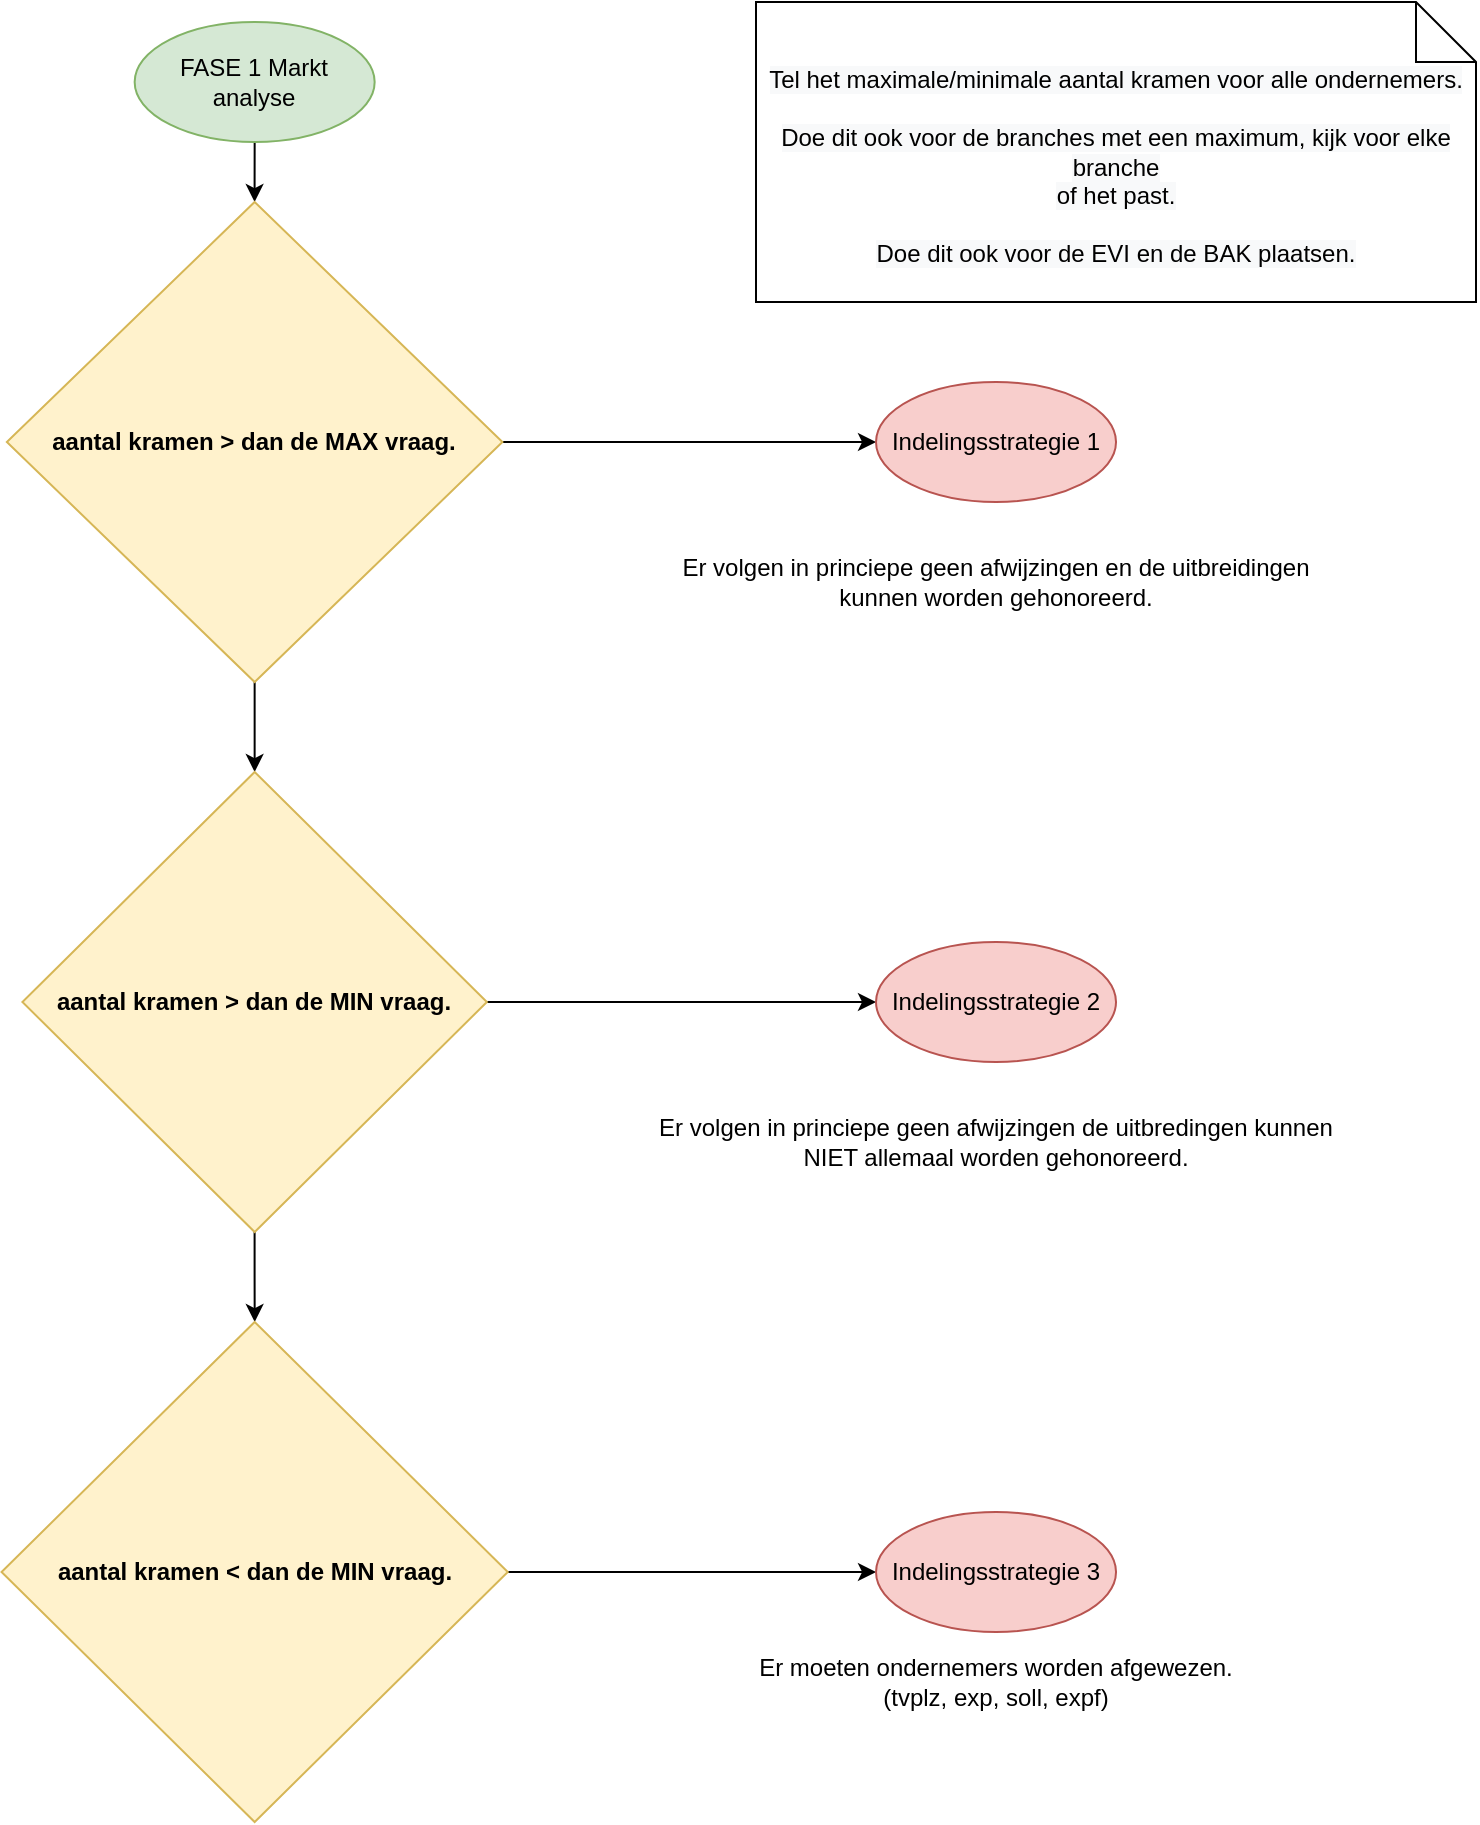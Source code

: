 <mxfile version="16.0.2" type="device"><diagram id="Cdu1XTrEppOjOKCCkLWo" name="Page-1"><mxGraphModel dx="1422" dy="905" grid="1" gridSize="10" guides="1" tooltips="1" connect="1" arrows="1" fold="1" page="1" pageScale="1" pageWidth="850" pageHeight="1100" math="0" shadow="0"><root><mxCell id="0"/><mxCell id="1" parent="0"/><mxCell id="KSjS0vfAXSwkoTedo3xh-4" value="" style="edgeStyle=orthogonalEdgeStyle;rounded=0;orthogonalLoop=1;jettySize=auto;html=1;" parent="1" source="KSjS0vfAXSwkoTedo3xh-1" target="KSjS0vfAXSwkoTedo3xh-3" edge="1"><mxGeometry relative="1" as="geometry"/></mxCell><mxCell id="KSjS0vfAXSwkoTedo3xh-1" value="FASE 1 Markt analyse" style="ellipse;whiteSpace=wrap;html=1;fillColor=#d5e8d4;strokeColor=#82b366;" parent="1" vertex="1"><mxGeometry x="149.33" y="20" width="120" height="60" as="geometry"/></mxCell><mxCell id="KSjS0vfAXSwkoTedo3xh-6" value="" style="edgeStyle=orthogonalEdgeStyle;rounded=0;orthogonalLoop=1;jettySize=auto;html=1;" parent="1" source="KSjS0vfAXSwkoTedo3xh-3" target="KSjS0vfAXSwkoTedo3xh-5" edge="1"><mxGeometry relative="1" as="geometry"/></mxCell><mxCell id="KSjS0vfAXSwkoTedo3xh-8" style="edgeStyle=orthogonalEdgeStyle;rounded=0;orthogonalLoop=1;jettySize=auto;html=1;exitX=0.5;exitY=1;exitDx=0;exitDy=0;" parent="1" source="KSjS0vfAXSwkoTedo3xh-3" target="KSjS0vfAXSwkoTedo3xh-7" edge="1"><mxGeometry relative="1" as="geometry"/></mxCell><mxCell id="KSjS0vfAXSwkoTedo3xh-3" value="&lt;b&gt;aantal kramen &amp;gt; dan de MAX vraag.&lt;/b&gt;&lt;br&gt;" style="rhombus;whiteSpace=wrap;html=1;rounded=0;fillColor=#fff2cc;strokeColor=#d6b656;" parent="1" vertex="1"><mxGeometry x="85.43" y="110" width="247.78" height="240" as="geometry"/></mxCell><mxCell id="KSjS0vfAXSwkoTedo3xh-5" value="Indelingsstrategie 1" style="whiteSpace=wrap;html=1;ellipse;fillColor=#f8cecc;strokeColor=#b85450;" parent="1" vertex="1"><mxGeometry x="520.01" y="200" width="120" height="60" as="geometry"/></mxCell><mxCell id="KSjS0vfAXSwkoTedo3xh-10" value="" style="edgeStyle=orthogonalEdgeStyle;rounded=0;orthogonalLoop=1;jettySize=auto;html=1;" parent="1" source="KSjS0vfAXSwkoTedo3xh-7" target="KSjS0vfAXSwkoTedo3xh-9" edge="1"><mxGeometry relative="1" as="geometry"/></mxCell><mxCell id="KSjS0vfAXSwkoTedo3xh-13" value="" style="edgeStyle=orthogonalEdgeStyle;rounded=0;orthogonalLoop=1;jettySize=auto;html=1;" parent="1" source="KSjS0vfAXSwkoTedo3xh-7" target="KSjS0vfAXSwkoTedo3xh-12" edge="1"><mxGeometry relative="1" as="geometry"/></mxCell><mxCell id="KSjS0vfAXSwkoTedo3xh-7" value="&lt;b&gt;aantal kramen &amp;gt; dan de MIN vraag.&lt;/b&gt;&lt;br&gt;" style="rhombus;whiteSpace=wrap;html=1;rounded=0;fillColor=#fff2cc;strokeColor=#d6b656;" parent="1" vertex="1"><mxGeometry x="93.21" y="395" width="232.23" height="230" as="geometry"/></mxCell><mxCell id="KSjS0vfAXSwkoTedo3xh-9" value="Indelingsstrategie 2" style="whiteSpace=wrap;html=1;ellipse;fillColor=#f8cecc;strokeColor=#b85450;" parent="1" vertex="1"><mxGeometry x="520.005" y="480" width="120" height="60" as="geometry"/></mxCell><mxCell id="KSjS0vfAXSwkoTedo3xh-11" value="&lt;br style=&quot;color: rgb(0 , 0 , 0) ; font-family: &amp;#34;helvetica&amp;#34; ; font-size: 12px ; font-style: normal ; font-weight: 400 ; letter-spacing: normal ; text-align: center ; text-indent: 0px ; text-transform: none ; word-spacing: 0px ; background-color: rgb(248 , 249 , 250)&quot;&gt;&lt;span style=&quot;color: rgb(0 , 0 , 0) ; font-family: &amp;#34;helvetica&amp;#34; ; font-size: 12px ; font-style: normal ; font-weight: 400 ; letter-spacing: normal ; text-align: center ; text-indent: 0px ; text-transform: none ; word-spacing: 0px ; background-color: rgb(248 , 249 , 250) ; display: inline ; float: none&quot;&gt;Tel het maximale/minimale aantal kramen voor alle ondernemers.&lt;/span&gt;&lt;br style=&quot;color: rgb(0 , 0 , 0) ; font-family: &amp;#34;helvetica&amp;#34; ; font-size: 12px ; font-style: normal ; font-weight: 400 ; letter-spacing: normal ; text-align: center ; text-indent: 0px ; text-transform: none ; word-spacing: 0px ; background-color: rgb(248 , 249 , 250)&quot;&gt;&lt;br style=&quot;color: rgb(0 , 0 , 0) ; font-family: &amp;#34;helvetica&amp;#34; ; font-size: 12px ; font-style: normal ; font-weight: 400 ; letter-spacing: normal ; text-align: center ; text-indent: 0px ; text-transform: none ; word-spacing: 0px ; background-color: rgb(248 , 249 , 250)&quot;&gt;&lt;span style=&quot;color: rgb(0 , 0 , 0) ; font-family: &amp;#34;helvetica&amp;#34; ; font-size: 12px ; font-style: normal ; font-weight: 400 ; letter-spacing: normal ; text-align: center ; text-indent: 0px ; text-transform: none ; word-spacing: 0px ; background-color: rgb(248 , 249 , 250) ; display: inline ; float: none&quot;&gt;Doe dit ook voor de branches met een maximum, kijk voor elke branche&lt;/span&gt;&lt;br style=&quot;color: rgb(0 , 0 , 0) ; font-family: &amp;#34;helvetica&amp;#34; ; font-size: 12px ; font-style: normal ; font-weight: 400 ; letter-spacing: normal ; text-align: center ; text-indent: 0px ; text-transform: none ; word-spacing: 0px ; background-color: rgb(248 , 249 , 250)&quot;&gt;&lt;span style=&quot;color: rgb(0 , 0 , 0) ; font-family: &amp;#34;helvetica&amp;#34; ; font-size: 12px ; font-style: normal ; font-weight: 400 ; letter-spacing: normal ; text-align: center ; text-indent: 0px ; text-transform: none ; word-spacing: 0px ; background-color: rgb(248 , 249 , 250) ; display: inline ; float: none&quot;&gt;of het past.&lt;/span&gt;&lt;br style=&quot;color: rgb(0 , 0 , 0) ; font-family: &amp;#34;helvetica&amp;#34; ; font-size: 12px ; font-style: normal ; font-weight: 400 ; letter-spacing: normal ; text-align: center ; text-indent: 0px ; text-transform: none ; word-spacing: 0px ; background-color: rgb(248 , 249 , 250)&quot;&gt;&lt;br style=&quot;color: rgb(0 , 0 , 0) ; font-family: &amp;#34;helvetica&amp;#34; ; font-size: 12px ; font-style: normal ; font-weight: 400 ; letter-spacing: normal ; text-align: center ; text-indent: 0px ; text-transform: none ; word-spacing: 0px ; background-color: rgb(248 , 249 , 250)&quot;&gt;&lt;span style=&quot;color: rgb(0 , 0 , 0) ; font-family: &amp;#34;helvetica&amp;#34; ; font-size: 12px ; font-style: normal ; font-weight: 400 ; letter-spacing: normal ; text-align: center ; text-indent: 0px ; text-transform: none ; word-spacing: 0px ; background-color: rgb(248 , 249 , 250) ; display: inline ; float: none&quot;&gt;Doe dit ook voor de EVI en de BAK plaatsen.&lt;/span&gt;" style="shape=note;whiteSpace=wrap;html=1;" parent="1" vertex="1"><mxGeometry x="460" y="10" width="360" height="150" as="geometry"/></mxCell><mxCell id="KSjS0vfAXSwkoTedo3xh-15" value="" style="edgeStyle=orthogonalEdgeStyle;rounded=0;orthogonalLoop=1;jettySize=auto;html=1;" parent="1" source="KSjS0vfAXSwkoTedo3xh-12" target="KSjS0vfAXSwkoTedo3xh-14" edge="1"><mxGeometry relative="1" as="geometry"/></mxCell><mxCell id="KSjS0vfAXSwkoTedo3xh-12" value="&lt;b&gt;aantal kramen &amp;lt; dan de MIN vraag.&lt;/b&gt;" style="rhombus;whiteSpace=wrap;html=1;rounded=0;fillColor=#fff2cc;strokeColor=#d6b656;" parent="1" vertex="1"><mxGeometry x="82.77" y="670" width="253.12" height="250" as="geometry"/></mxCell><mxCell id="KSjS0vfAXSwkoTedo3xh-14" value="Indelingsstrategie 3" style="whiteSpace=wrap;html=1;ellipse;fillColor=#f8cecc;strokeColor=#b85450;" parent="1" vertex="1"><mxGeometry x="520.015" y="765" width="120" height="60" as="geometry"/></mxCell><mxCell id="KSjS0vfAXSwkoTedo3xh-16" value="Er volgen in princiepe geen afwijzingen en de uitbreidingen kunnen worden gehonoreerd." style="text;html=1;strokeColor=none;fillColor=none;align=center;verticalAlign=middle;whiteSpace=wrap;rounded=0;" parent="1" vertex="1"><mxGeometry x="410.01" y="260" width="340" height="80" as="geometry"/></mxCell><mxCell id="KSjS0vfAXSwkoTedo3xh-17" value="Er volgen in princiepe geen afwijzingen de uitbredingen kunnen NIET allemaal worden gehonoreerd." style="text;html=1;strokeColor=none;fillColor=none;align=center;verticalAlign=middle;whiteSpace=wrap;rounded=0;" parent="1" vertex="1"><mxGeometry x="410.01" y="540" width="340" height="80" as="geometry"/></mxCell><mxCell id="KSjS0vfAXSwkoTedo3xh-18" value="Er moeten ondernemers worden afgewezen.&lt;br&gt;(tvplz, exp, soll, expf)" style="text;html=1;strokeColor=none;fillColor=none;align=center;verticalAlign=middle;whiteSpace=wrap;rounded=0;" parent="1" vertex="1"><mxGeometry x="410.01" y="810" width="340" height="80" as="geometry"/></mxCell></root></mxGraphModel></diagram></mxfile>